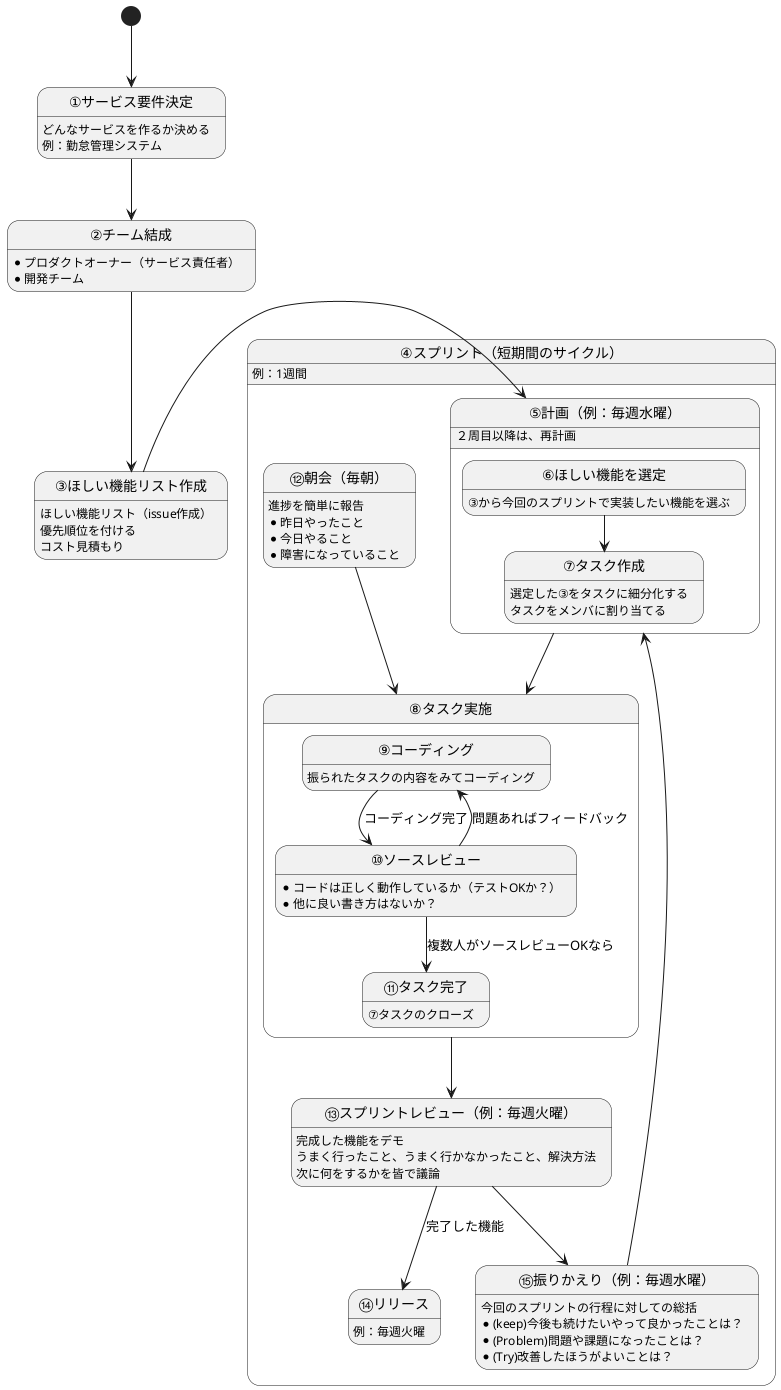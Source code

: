 @startuml
hide empty description

[*] --> service
state "①サービス要件決定" as service
service: どんなサービスを作るか決める
service: 例：勤怠管理システム

service --> team
state "②チーム結成" as team
team: *プロダクトオーナー（サービス責任者）
team: *開発チーム

team --> pb
state "③ほしい機能リスト作成" as pb
pb: ほしい機能リスト（issue作成）
pb: 優先順位を付ける
pb: コスト見積もり

state "④スプリント（短期間のサイクル）" as sprint {

    pb -right-> plan
    state "⑤計画（例：毎週水曜）" as plan {
        state "⑥ほしい機能を選定" as select
        select: ③から今回のスプリントで実装したい機能を選ぶ

        select --> task
        state "⑦タスク作成" as task
        task: 選定した③をタスクに細分化する
        task: タスクをメンバに割り当てる

    }
    plan: ２周目以降は、再計画

    plan --> do
    state "⑧タスク実施" as do {

        state "⑨コーディング" as code
        code: 振られたタスクの内容をみてコーディング

        code --> rv: コーディング完了
        state "⑩ソースレビュー" as rv
        rv: * コードは正しく動作しているか（テストOKか？）
        rv: * 他に良い書き方はないか？

        rv --> code: 問題あればフィードバック

        rv --> close: 複数人がソースレビューOKなら
        state "⑪タスク完了" as close
        close: ⑦タスクのクローズ

    }
    daily --> do
    state "⑫朝会（毎朝）" as daily
    daily: 進捗を簡単に報告
    daily: * 昨日やったこと
    daily: * 今日やること
    daily: * 障害になっていること

    do -down-> check
    state "⑬スプリントレビュー（例：毎週火曜）" as check
    check: 完成した機能をデモ
    check: うまく行ったこと、うまく行かなかったこと、解決方法
    check: 次に何をするかを皆で議論

    check --> release: 完了した機能
    state "⑭リリース" as release
    release: 例：毎週火曜

    check --> action
    state "⑮振りかえり（例：毎週水曜）" as action
    action: 今回のスプリントの行程に対しての総括
    action: * (keep)今後も続けたいやって良かったことは？
    action: * (Problem)問題や課題になったことは？
    action: * (Try)改善したほうがよいことは？
    action --> plan

}
sprint: 例：1週間
@enduml